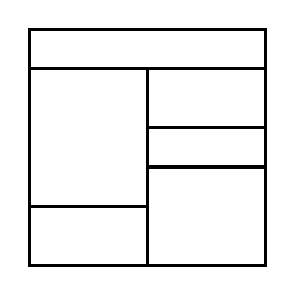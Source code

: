 \begin{tikzpicture}[very thick, scale=.5]
    \draw (0,5) rectangle (6,6);
    \draw (0,3/2) rectangle (3,5);
    \draw (0,0) rectangle (3,3/2);
    \draw (3,7/2) rectangle (6,5);
    \draw (3,5/2) rectangle (6,7/2);
    \draw (3,0) rectangle (6,5/2);
\end{tikzpicture}
